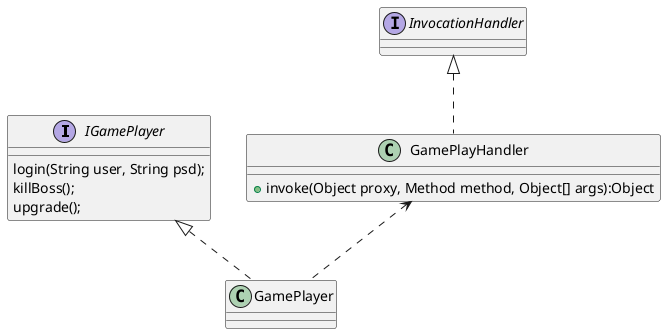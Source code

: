 @startuml
interface IGamePlayer{
    login(String user, String psd);
    killBoss();
    upgrade();
}
class GamePlayer implements IGamePlayer

interface InvocationHandler
class GamePlayHandler implements InvocationHandler{
    + invoke(Object proxy, Method method, Object[] args):Object
}

GamePlayHandler <.. GamePlayer
@enduml